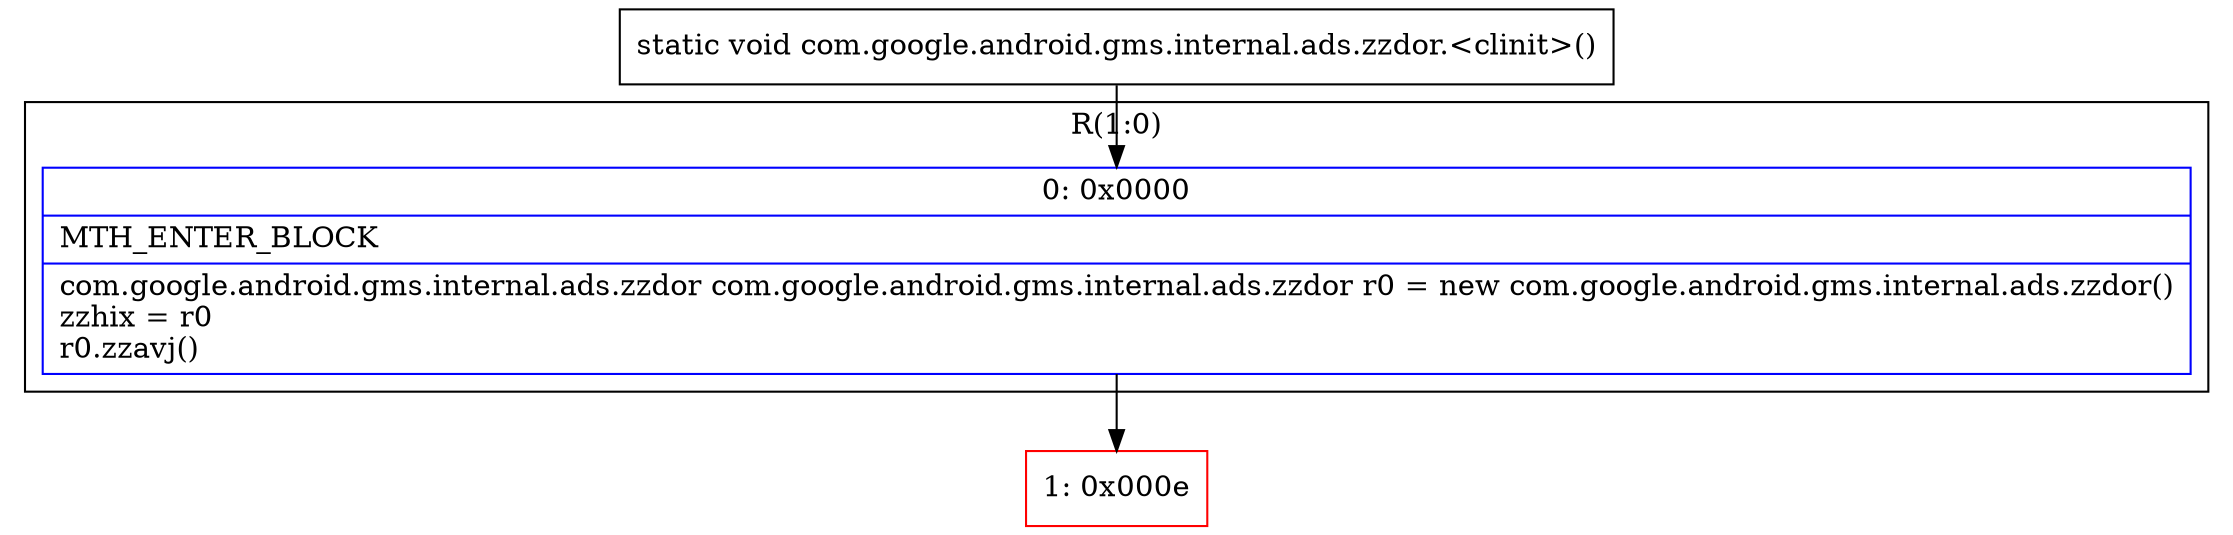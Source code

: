 digraph "CFG forcom.google.android.gms.internal.ads.zzdor.\<clinit\>()V" {
subgraph cluster_Region_1641645206 {
label = "R(1:0)";
node [shape=record,color=blue];
Node_0 [shape=record,label="{0\:\ 0x0000|MTH_ENTER_BLOCK\l|com.google.android.gms.internal.ads.zzdor com.google.android.gms.internal.ads.zzdor r0 = new com.google.android.gms.internal.ads.zzdor()\lzzhix = r0\lr0.zzavj()\l}"];
}
Node_1 [shape=record,color=red,label="{1\:\ 0x000e}"];
MethodNode[shape=record,label="{static void com.google.android.gms.internal.ads.zzdor.\<clinit\>() }"];
MethodNode -> Node_0;
Node_0 -> Node_1;
}

